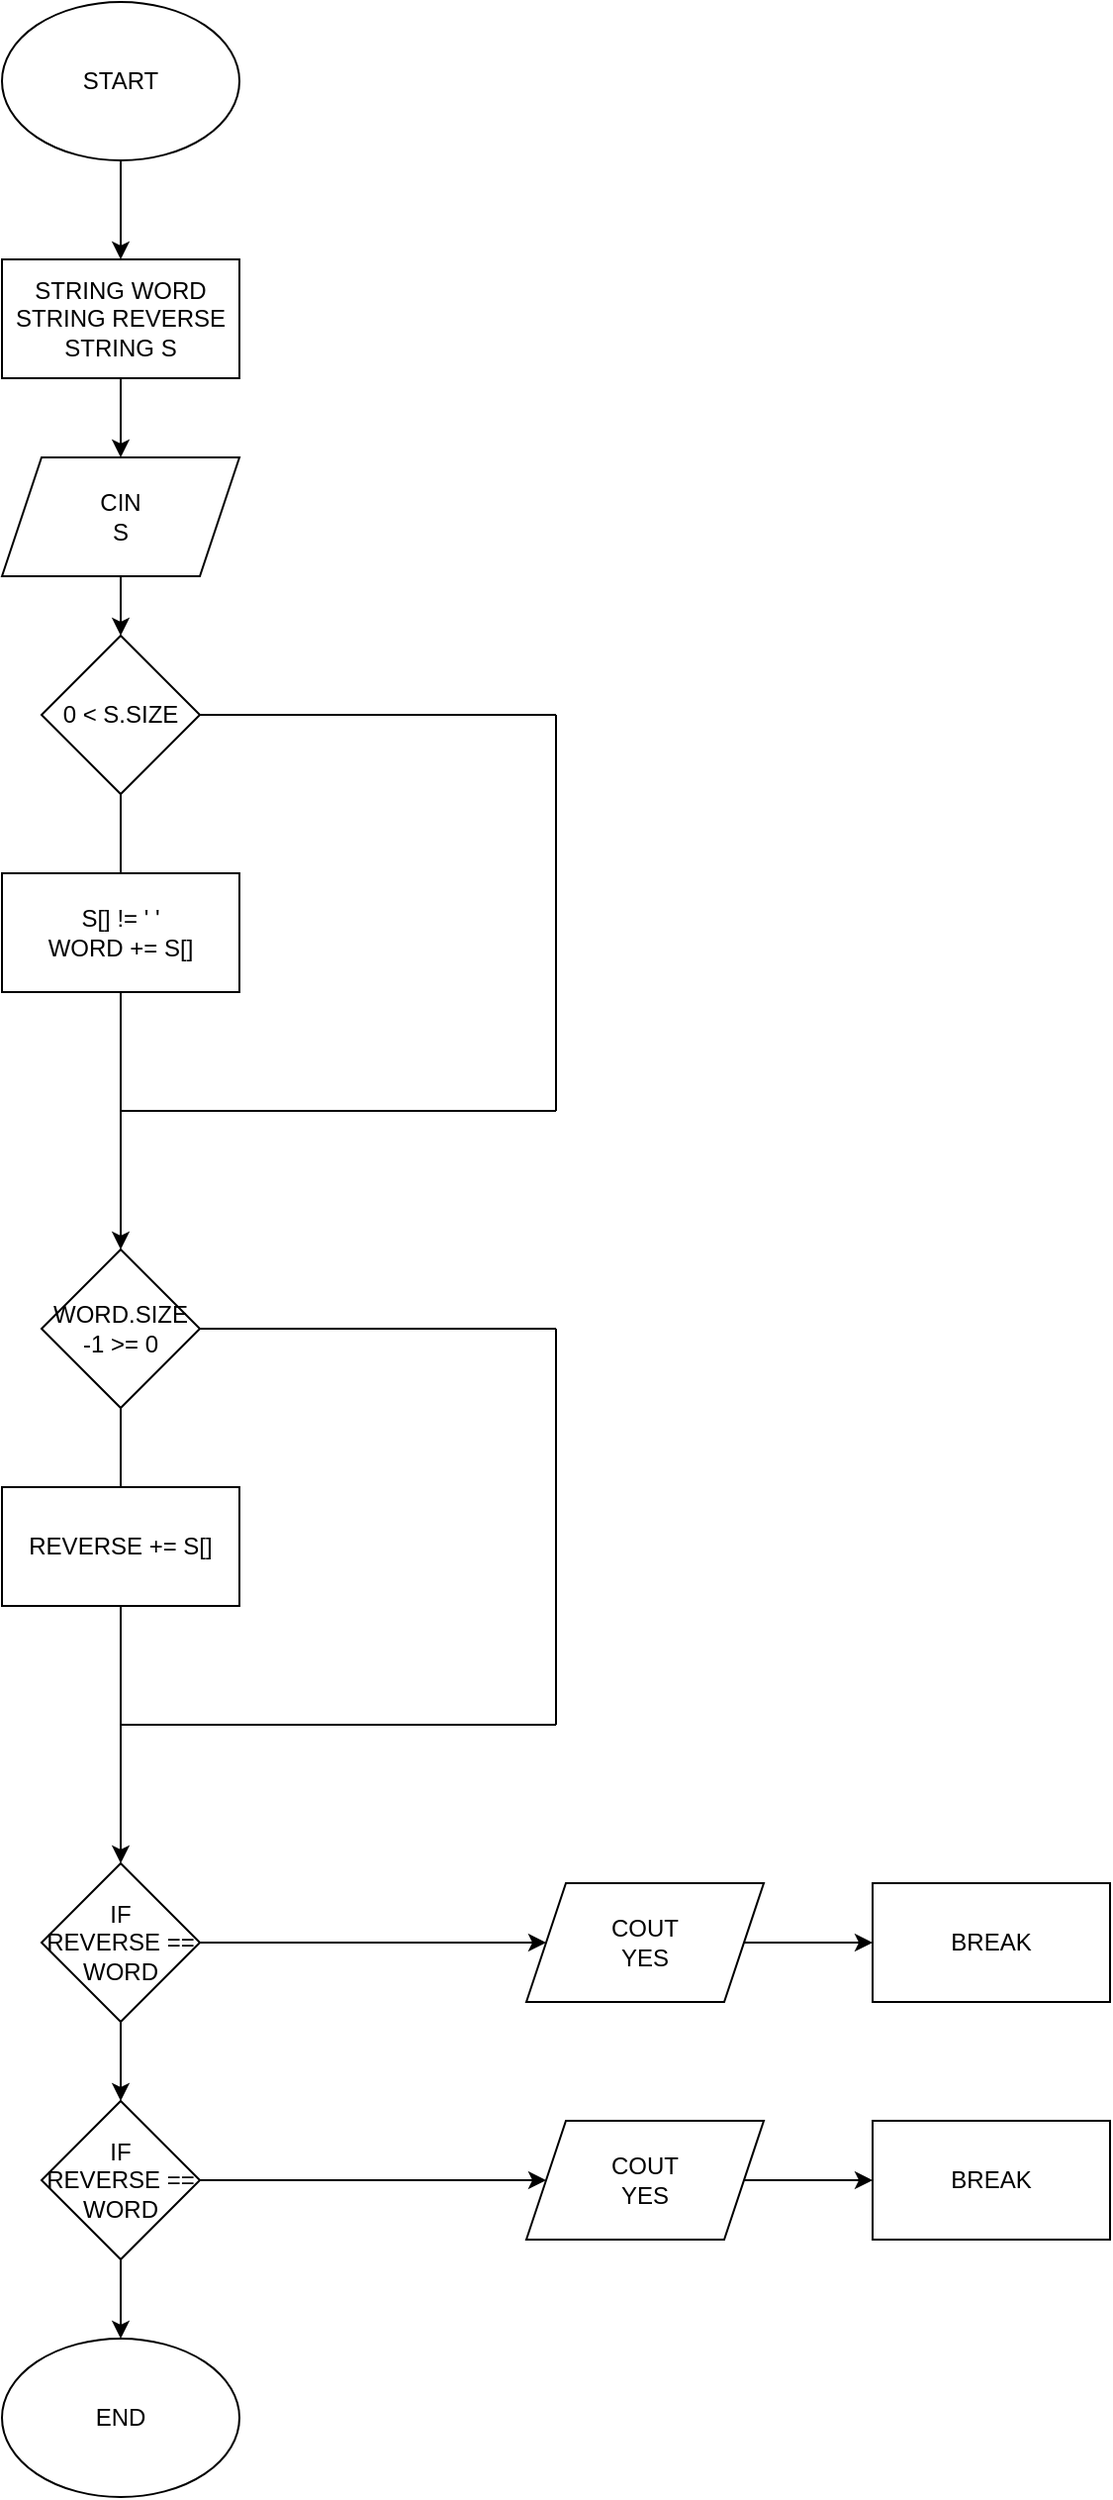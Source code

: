 <mxfile version="24.4.0" type="github">
  <diagram name="Page-1" id="5ZjVNhx2Xx0U82QaVadd">
    <mxGraphModel dx="880" dy="468" grid="1" gridSize="10" guides="1" tooltips="1" connect="1" arrows="1" fold="1" page="1" pageScale="1" pageWidth="850" pageHeight="1100" math="0" shadow="0">
      <root>
        <mxCell id="0" />
        <mxCell id="1" parent="0" />
        <mxCell id="07OXVdaGtoMlSOSlewZB-1" value="START" style="ellipse;whiteSpace=wrap;html=1;" vertex="1" parent="1">
          <mxGeometry x="40" width="120" height="80" as="geometry" />
        </mxCell>
        <mxCell id="07OXVdaGtoMlSOSlewZB-2" value="" style="endArrow=classic;html=1;rounded=0;exitX=0.5;exitY=1;exitDx=0;exitDy=0;" edge="1" parent="1" source="07OXVdaGtoMlSOSlewZB-1">
          <mxGeometry width="50" height="50" relative="1" as="geometry">
            <mxPoint x="400" y="170" as="sourcePoint" />
            <mxPoint x="100" y="130" as="targetPoint" />
          </mxGeometry>
        </mxCell>
        <mxCell id="07OXVdaGtoMlSOSlewZB-3" value="STRING WORD&lt;div&gt;STRING REVERSE&lt;/div&gt;&lt;div&gt;STRING S&lt;/div&gt;" style="rounded=0;whiteSpace=wrap;html=1;" vertex="1" parent="1">
          <mxGeometry x="40" y="130" width="120" height="60" as="geometry" />
        </mxCell>
        <mxCell id="07OXVdaGtoMlSOSlewZB-4" value="" style="endArrow=classic;html=1;rounded=0;exitX=0.5;exitY=1;exitDx=0;exitDy=0;" edge="1" parent="1" source="07OXVdaGtoMlSOSlewZB-3">
          <mxGeometry width="50" height="50" relative="1" as="geometry">
            <mxPoint x="400" y="170" as="sourcePoint" />
            <mxPoint x="100" y="230" as="targetPoint" />
          </mxGeometry>
        </mxCell>
        <mxCell id="07OXVdaGtoMlSOSlewZB-5" value="CIN&lt;div&gt;S&lt;/div&gt;" style="shape=parallelogram;perimeter=parallelogramPerimeter;whiteSpace=wrap;html=1;fixedSize=1;" vertex="1" parent="1">
          <mxGeometry x="40" y="230" width="120" height="60" as="geometry" />
        </mxCell>
        <mxCell id="07OXVdaGtoMlSOSlewZB-6" value="" style="endArrow=classic;html=1;rounded=0;exitX=0.5;exitY=1;exitDx=0;exitDy=0;" edge="1" parent="1" source="07OXVdaGtoMlSOSlewZB-5">
          <mxGeometry width="50" height="50" relative="1" as="geometry">
            <mxPoint x="400" y="270" as="sourcePoint" />
            <mxPoint x="100" y="320" as="targetPoint" />
          </mxGeometry>
        </mxCell>
        <mxCell id="07OXVdaGtoMlSOSlewZB-7" value="0 &amp;lt; S.SIZE" style="rhombus;whiteSpace=wrap;html=1;" vertex="1" parent="1">
          <mxGeometry x="60" y="320" width="80" height="80" as="geometry" />
        </mxCell>
        <mxCell id="07OXVdaGtoMlSOSlewZB-8" value="" style="endArrow=none;html=1;rounded=0;entryX=0.5;entryY=1;entryDx=0;entryDy=0;" edge="1" parent="1" target="07OXVdaGtoMlSOSlewZB-7">
          <mxGeometry width="50" height="50" relative="1" as="geometry">
            <mxPoint x="100" y="440" as="sourcePoint" />
            <mxPoint x="450" y="320" as="targetPoint" />
          </mxGeometry>
        </mxCell>
        <mxCell id="07OXVdaGtoMlSOSlewZB-9" value="S[] != &#39; &#39;&lt;div&gt;WORD += S[]&lt;/div&gt;" style="rounded=0;whiteSpace=wrap;html=1;" vertex="1" parent="1">
          <mxGeometry x="40" y="440" width="120" height="60" as="geometry" />
        </mxCell>
        <mxCell id="07OXVdaGtoMlSOSlewZB-10" value="" style="endArrow=none;html=1;rounded=0;exitX=1;exitY=0.5;exitDx=0;exitDy=0;" edge="1" parent="1" source="07OXVdaGtoMlSOSlewZB-7">
          <mxGeometry width="50" height="50" relative="1" as="geometry">
            <mxPoint x="400" y="370" as="sourcePoint" />
            <mxPoint x="320" y="360" as="targetPoint" />
          </mxGeometry>
        </mxCell>
        <mxCell id="07OXVdaGtoMlSOSlewZB-11" value="" style="endArrow=none;html=1;rounded=0;" edge="1" parent="1">
          <mxGeometry width="50" height="50" relative="1" as="geometry">
            <mxPoint x="320" y="560" as="sourcePoint" />
            <mxPoint x="320" y="360" as="targetPoint" />
          </mxGeometry>
        </mxCell>
        <mxCell id="07OXVdaGtoMlSOSlewZB-12" value="" style="endArrow=none;html=1;rounded=0;" edge="1" parent="1">
          <mxGeometry width="50" height="50" relative="1" as="geometry">
            <mxPoint x="100" y="560" as="sourcePoint" />
            <mxPoint x="320" y="560" as="targetPoint" />
          </mxGeometry>
        </mxCell>
        <mxCell id="07OXVdaGtoMlSOSlewZB-13" value="" style="endArrow=classic;html=1;rounded=0;exitX=0.5;exitY=1;exitDx=0;exitDy=0;" edge="1" parent="1" source="07OXVdaGtoMlSOSlewZB-9">
          <mxGeometry width="50" height="50" relative="1" as="geometry">
            <mxPoint x="400" y="470" as="sourcePoint" />
            <mxPoint x="100" y="630" as="targetPoint" />
          </mxGeometry>
        </mxCell>
        <mxCell id="07OXVdaGtoMlSOSlewZB-14" value="WORD.SIZE -1 &amp;gt;= 0" style="rhombus;whiteSpace=wrap;html=1;" vertex="1" parent="1">
          <mxGeometry x="60" y="630" width="80" height="80" as="geometry" />
        </mxCell>
        <mxCell id="07OXVdaGtoMlSOSlewZB-15" value="" style="endArrow=none;html=1;rounded=0;entryX=0.5;entryY=1;entryDx=0;entryDy=0;" edge="1" parent="1" target="07OXVdaGtoMlSOSlewZB-14">
          <mxGeometry width="50" height="50" relative="1" as="geometry">
            <mxPoint x="100" y="750" as="sourcePoint" />
            <mxPoint x="450" y="630" as="targetPoint" />
          </mxGeometry>
        </mxCell>
        <mxCell id="07OXVdaGtoMlSOSlewZB-16" value="&lt;div&gt;REVERSE += S[]&lt;/div&gt;" style="rounded=0;whiteSpace=wrap;html=1;" vertex="1" parent="1">
          <mxGeometry x="40" y="750" width="120" height="60" as="geometry" />
        </mxCell>
        <mxCell id="07OXVdaGtoMlSOSlewZB-17" value="" style="endArrow=none;html=1;rounded=0;exitX=1;exitY=0.5;exitDx=0;exitDy=0;" edge="1" parent="1" source="07OXVdaGtoMlSOSlewZB-14">
          <mxGeometry width="50" height="50" relative="1" as="geometry">
            <mxPoint x="400" y="680" as="sourcePoint" />
            <mxPoint x="320" y="670" as="targetPoint" />
          </mxGeometry>
        </mxCell>
        <mxCell id="07OXVdaGtoMlSOSlewZB-18" value="" style="endArrow=none;html=1;rounded=0;" edge="1" parent="1">
          <mxGeometry width="50" height="50" relative="1" as="geometry">
            <mxPoint x="320" y="870" as="sourcePoint" />
            <mxPoint x="320" y="670" as="targetPoint" />
          </mxGeometry>
        </mxCell>
        <mxCell id="07OXVdaGtoMlSOSlewZB-19" value="" style="endArrow=none;html=1;rounded=0;" edge="1" parent="1">
          <mxGeometry width="50" height="50" relative="1" as="geometry">
            <mxPoint x="100" y="870" as="sourcePoint" />
            <mxPoint x="320" y="870" as="targetPoint" />
          </mxGeometry>
        </mxCell>
        <mxCell id="07OXVdaGtoMlSOSlewZB-20" value="" style="endArrow=classic;html=1;rounded=0;exitX=0.5;exitY=1;exitDx=0;exitDy=0;" edge="1" parent="1" source="07OXVdaGtoMlSOSlewZB-16">
          <mxGeometry width="50" height="50" relative="1" as="geometry">
            <mxPoint x="400" y="780" as="sourcePoint" />
            <mxPoint x="100" y="940" as="targetPoint" />
          </mxGeometry>
        </mxCell>
        <mxCell id="07OXVdaGtoMlSOSlewZB-21" value="IF&lt;div&gt;REVERSE == WORD&lt;/div&gt;" style="rhombus;whiteSpace=wrap;html=1;" vertex="1" parent="1">
          <mxGeometry x="60" y="940" width="80" height="80" as="geometry" />
        </mxCell>
        <mxCell id="07OXVdaGtoMlSOSlewZB-22" value="" style="endArrow=classic;html=1;rounded=0;exitX=1;exitY=0.5;exitDx=0;exitDy=0;entryX=0;entryY=0.5;entryDx=0;entryDy=0;" edge="1" parent="1" source="07OXVdaGtoMlSOSlewZB-21" target="07OXVdaGtoMlSOSlewZB-24">
          <mxGeometry width="50" height="50" relative="1" as="geometry">
            <mxPoint x="400" y="890" as="sourcePoint" />
            <mxPoint x="310" y="980" as="targetPoint" />
          </mxGeometry>
        </mxCell>
        <mxCell id="07OXVdaGtoMlSOSlewZB-23" value="BREAK" style="rounded=0;whiteSpace=wrap;html=1;" vertex="1" parent="1">
          <mxGeometry x="480" y="950" width="120" height="60" as="geometry" />
        </mxCell>
        <mxCell id="07OXVdaGtoMlSOSlewZB-24" value="COUT&lt;div&gt;YES&lt;/div&gt;" style="shape=parallelogram;perimeter=parallelogramPerimeter;whiteSpace=wrap;html=1;fixedSize=1;" vertex="1" parent="1">
          <mxGeometry x="305" y="950" width="120" height="60" as="geometry" />
        </mxCell>
        <mxCell id="07OXVdaGtoMlSOSlewZB-25" value="" style="endArrow=classic;html=1;rounded=0;exitX=1;exitY=0.5;exitDx=0;exitDy=0;" edge="1" parent="1" source="07OXVdaGtoMlSOSlewZB-24">
          <mxGeometry width="50" height="50" relative="1" as="geometry">
            <mxPoint x="400" y="890" as="sourcePoint" />
            <mxPoint x="480" y="980" as="targetPoint" />
          </mxGeometry>
        </mxCell>
        <mxCell id="07OXVdaGtoMlSOSlewZB-26" value="IF&lt;div&gt;REVERSE == WORD&lt;/div&gt;" style="rhombus;whiteSpace=wrap;html=1;" vertex="1" parent="1">
          <mxGeometry x="60" y="1060" width="80" height="80" as="geometry" />
        </mxCell>
        <mxCell id="07OXVdaGtoMlSOSlewZB-27" value="" style="endArrow=classic;html=1;rounded=0;exitX=1;exitY=0.5;exitDx=0;exitDy=0;entryX=0;entryY=0.5;entryDx=0;entryDy=0;" edge="1" parent="1" source="07OXVdaGtoMlSOSlewZB-26" target="07OXVdaGtoMlSOSlewZB-29">
          <mxGeometry width="50" height="50" relative="1" as="geometry">
            <mxPoint x="400" y="1010" as="sourcePoint" />
            <mxPoint x="310" y="1100" as="targetPoint" />
          </mxGeometry>
        </mxCell>
        <mxCell id="07OXVdaGtoMlSOSlewZB-28" value="BREAK" style="rounded=0;whiteSpace=wrap;html=1;" vertex="1" parent="1">
          <mxGeometry x="480" y="1070" width="120" height="60" as="geometry" />
        </mxCell>
        <mxCell id="07OXVdaGtoMlSOSlewZB-29" value="COUT&lt;div&gt;YES&lt;/div&gt;" style="shape=parallelogram;perimeter=parallelogramPerimeter;whiteSpace=wrap;html=1;fixedSize=1;" vertex="1" parent="1">
          <mxGeometry x="305" y="1070" width="120" height="60" as="geometry" />
        </mxCell>
        <mxCell id="07OXVdaGtoMlSOSlewZB-30" value="" style="endArrow=classic;html=1;rounded=0;exitX=1;exitY=0.5;exitDx=0;exitDy=0;" edge="1" parent="1" source="07OXVdaGtoMlSOSlewZB-29">
          <mxGeometry width="50" height="50" relative="1" as="geometry">
            <mxPoint x="400" y="1010" as="sourcePoint" />
            <mxPoint x="480" y="1100" as="targetPoint" />
          </mxGeometry>
        </mxCell>
        <mxCell id="07OXVdaGtoMlSOSlewZB-31" value="" style="endArrow=classic;html=1;rounded=0;exitX=0.5;exitY=1;exitDx=0;exitDy=0;entryX=0.5;entryY=0;entryDx=0;entryDy=0;" edge="1" parent="1" source="07OXVdaGtoMlSOSlewZB-21" target="07OXVdaGtoMlSOSlewZB-26">
          <mxGeometry width="50" height="50" relative="1" as="geometry">
            <mxPoint x="400" y="990" as="sourcePoint" />
            <mxPoint x="450" y="940" as="targetPoint" />
          </mxGeometry>
        </mxCell>
        <mxCell id="07OXVdaGtoMlSOSlewZB-32" value="" style="endArrow=classic;html=1;rounded=0;exitX=0.5;exitY=1;exitDx=0;exitDy=0;" edge="1" parent="1" source="07OXVdaGtoMlSOSlewZB-26">
          <mxGeometry width="50" height="50" relative="1" as="geometry">
            <mxPoint x="400" y="990" as="sourcePoint" />
            <mxPoint x="100" y="1180" as="targetPoint" />
          </mxGeometry>
        </mxCell>
        <mxCell id="07OXVdaGtoMlSOSlewZB-33" value="END" style="ellipse;whiteSpace=wrap;html=1;" vertex="1" parent="1">
          <mxGeometry x="40" y="1180" width="120" height="80" as="geometry" />
        </mxCell>
      </root>
    </mxGraphModel>
  </diagram>
</mxfile>
